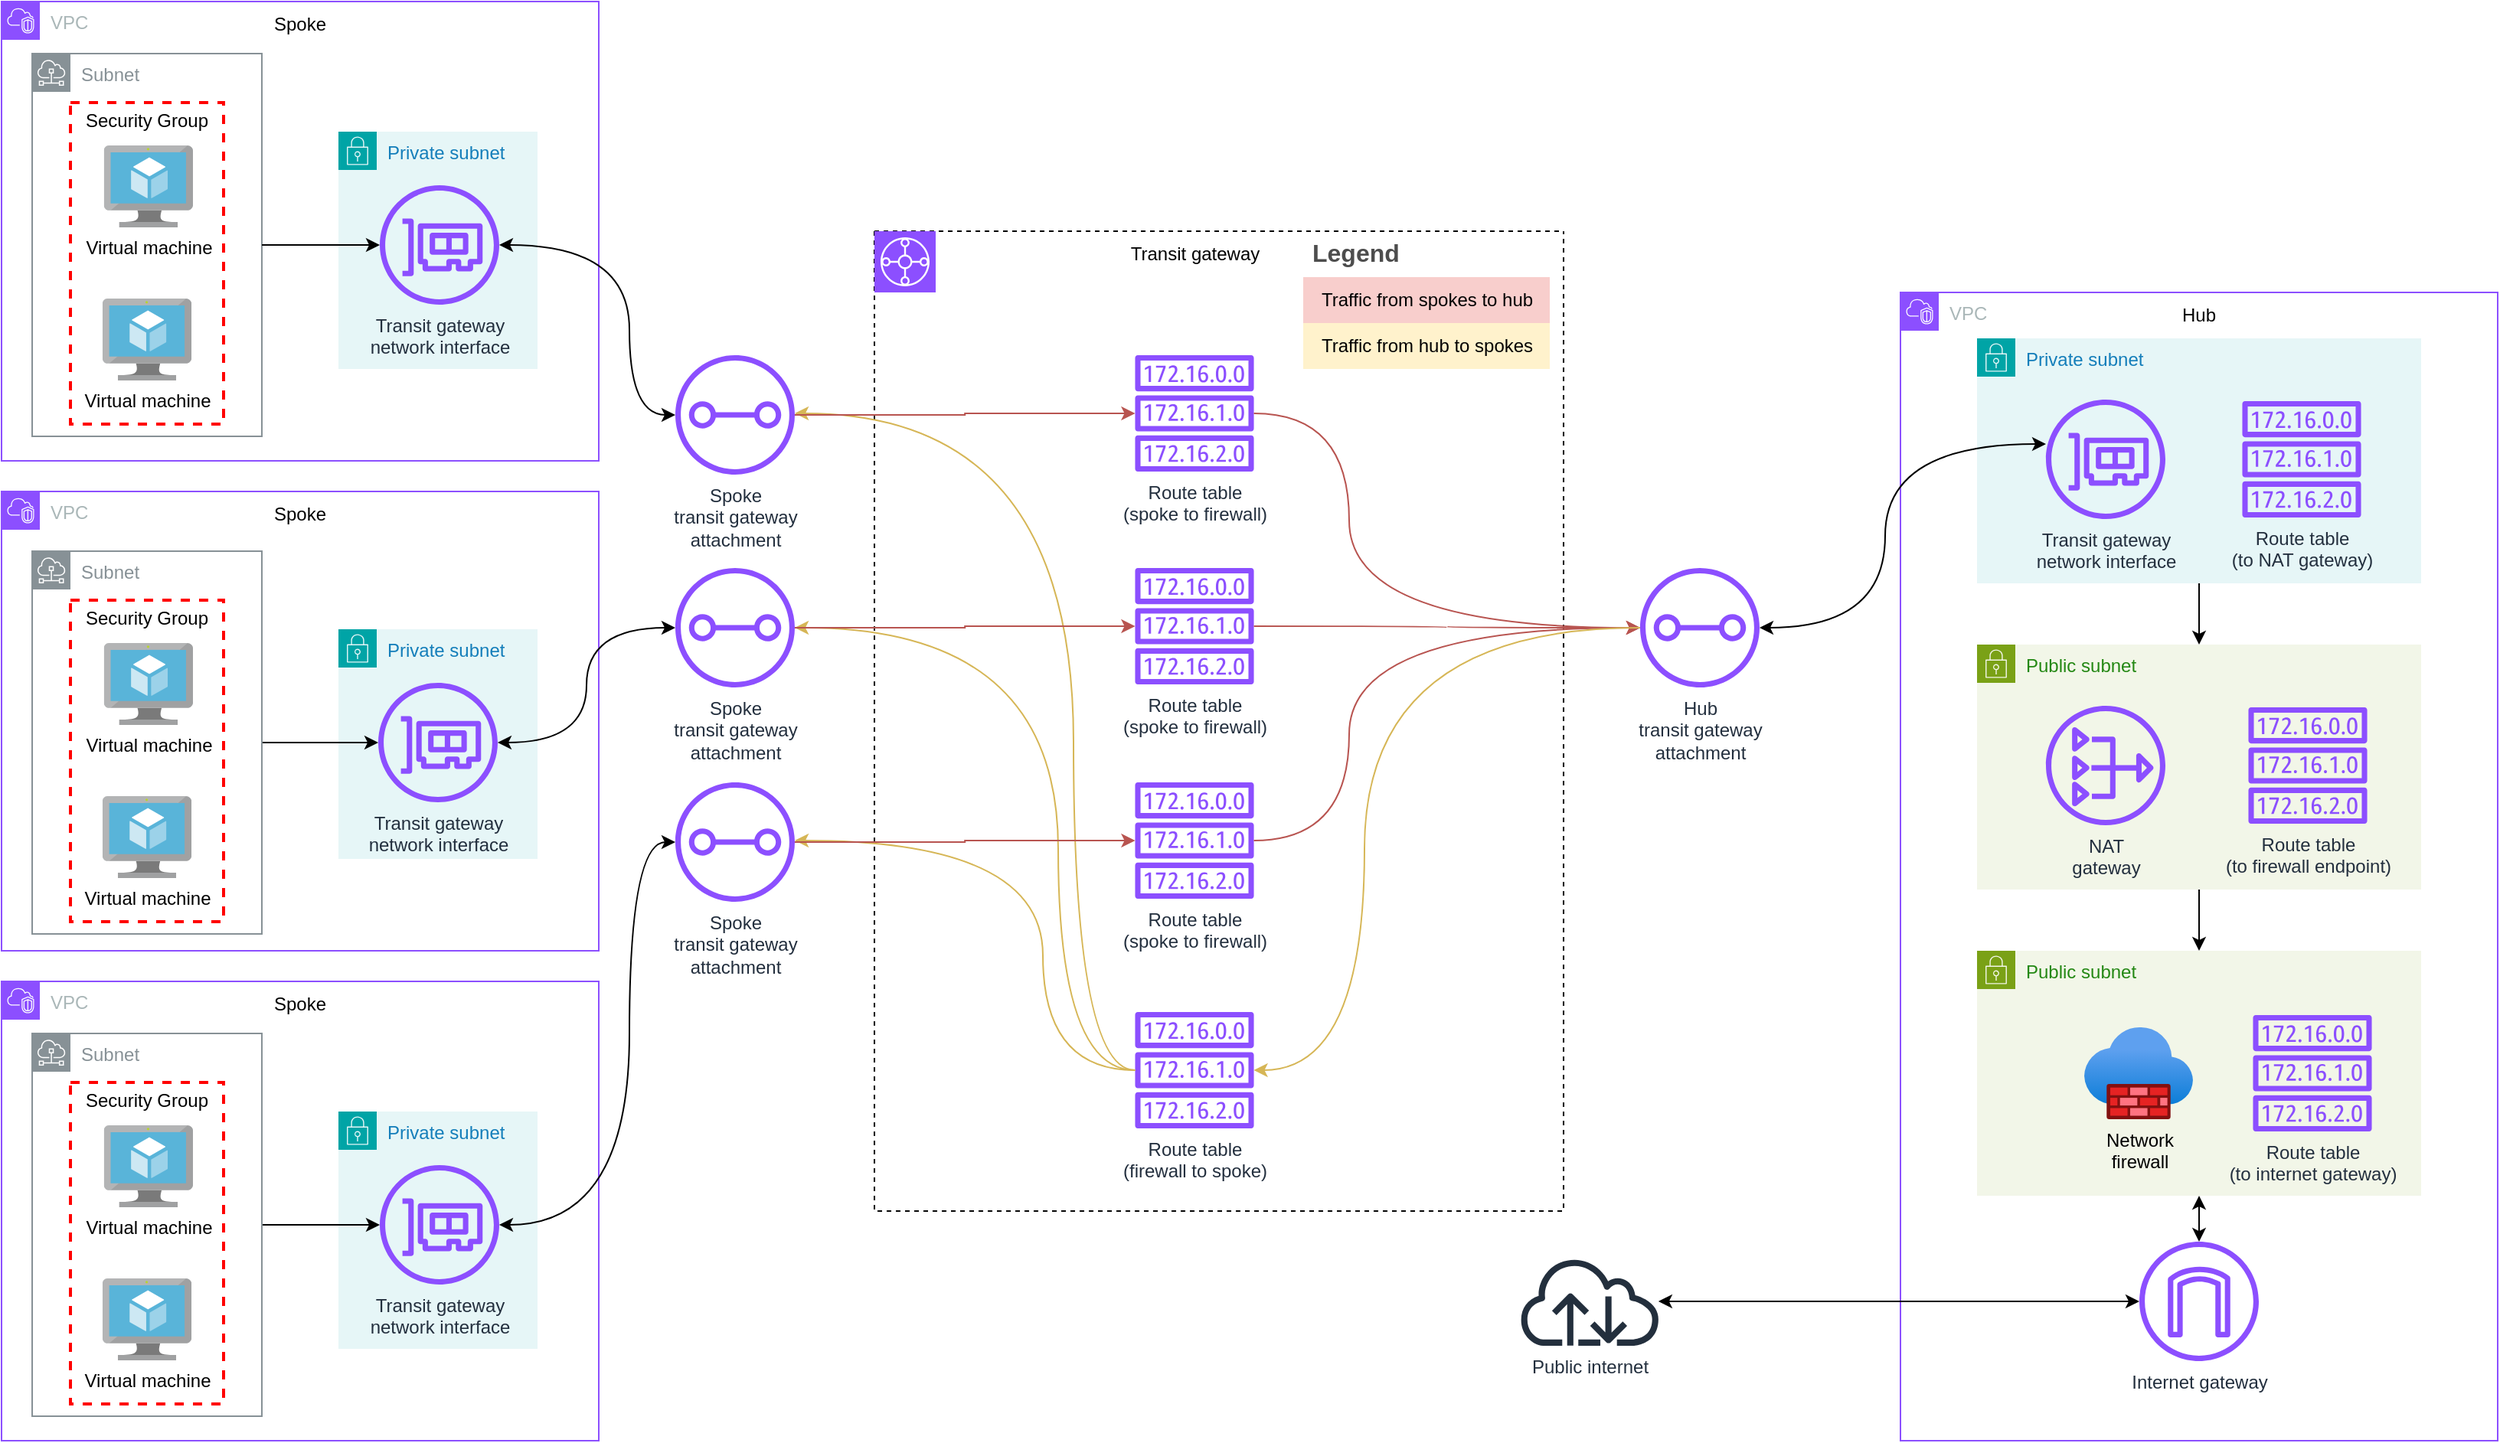 <mxfile version="26.1.1">
  <diagram name="Page-1" id="fFQ6WQgZWspTpNPEQZPx">
    <mxGraphModel dx="1793" dy="936" grid="1" gridSize="10" guides="1" tooltips="1" connect="1" arrows="1" fold="1" page="1" pageScale="1" pageWidth="850" pageHeight="1100" math="0" shadow="0">
      <root>
        <mxCell id="0" />
        <mxCell id="1" parent="0" />
        <mxCell id="U5_Onp9Ch5R1h0iRhutX-193" value="VPC" style="points=[[0,0],[0.25,0],[0.5,0],[0.75,0],[1,0],[1,0.25],[1,0.5],[1,0.75],[1,1],[0.75,1],[0.5,1],[0.25,1],[0,1],[0,0.75],[0,0.5],[0,0.25]];outlineConnect=0;gradientColor=none;html=1;whiteSpace=wrap;fontSize=12;fontStyle=0;container=1;pointerEvents=0;collapsible=0;recursiveResize=0;shape=mxgraph.aws4.group;grIcon=mxgraph.aws4.group_vpc2;strokeColor=#8C4FFF;fillColor=none;verticalAlign=top;align=left;spacingLeft=30;fontColor=#AAB7B8;dashed=0;" parent="1" vertex="1">
          <mxGeometry x="30" y="30" width="390" height="300" as="geometry" />
        </mxCell>
        <mxCell id="U5_Onp9Ch5R1h0iRhutX-197" value="Subnet" style="sketch=0;outlineConnect=0;gradientColor=none;html=1;whiteSpace=wrap;fontSize=12;fontStyle=0;shape=mxgraph.aws4.group;grIcon=mxgraph.aws4.group_subnet;strokeColor=#879196;fillColor=none;verticalAlign=top;align=left;spacingLeft=30;fontColor=#879196;dashed=0;container=1;" parent="U5_Onp9Ch5R1h0iRhutX-193" vertex="1">
          <mxGeometry x="20" y="34" width="150" height="250" as="geometry" />
        </mxCell>
        <mxCell id="U5_Onp9Ch5R1h0iRhutX-198" value="Security Group" style="fontStyle=0;verticalAlign=top;align=center;spacingTop=-2;fillColor=none;rounded=0;whiteSpace=wrap;html=1;strokeColor=#FF0000;strokeWidth=2;dashed=1;container=0;collapsible=0;expand=0;recursiveResize=0;" parent="U5_Onp9Ch5R1h0iRhutX-197" vertex="1">
          <mxGeometry x="25" y="32" width="100" height="210" as="geometry" />
        </mxCell>
        <mxCell id="U5_Onp9Ch5R1h0iRhutX-196" value="&lt;div&gt;Virtual machine&lt;/div&gt;" style="image;sketch=0;aspect=fixed;html=1;points=[];align=center;fontSize=12;image=img/lib/mscae/Virtual_Machine.svg;" parent="U5_Onp9Ch5R1h0iRhutX-197" vertex="1">
          <mxGeometry x="46.862" y="59.999" width="58.14" height="53.488" as="geometry" />
        </mxCell>
        <mxCell id="U5_Onp9Ch5R1h0iRhutX-195" value="&lt;div&gt;Virtual machine&lt;/div&gt;" style="image;sketch=0;aspect=fixed;html=1;points=[];align=center;fontSize=12;image=img/lib/mscae/Virtual_Machine.svg;" parent="U5_Onp9Ch5R1h0iRhutX-197" vertex="1">
          <mxGeometry x="45.932" y="159.998" width="58.14" height="53.488" as="geometry" />
        </mxCell>
        <mxCell id="LJ91YOR7zUgHexyTRzu9-1" value="Spoke" style="text;html=1;align=center;verticalAlign=middle;whiteSpace=wrap;rounded=0;" vertex="1" parent="U5_Onp9Ch5R1h0iRhutX-193">
          <mxGeometry x="165" width="60" height="30" as="geometry" />
        </mxCell>
        <mxCell id="LJ91YOR7zUgHexyTRzu9-83" value="Private subnet" style="points=[[0,0],[0.25,0],[0.5,0],[0.75,0],[1,0],[1,0.25],[1,0.5],[1,0.75],[1,1],[0.75,1],[0.5,1],[0.25,1],[0,1],[0,0.75],[0,0.5],[0,0.25]];outlineConnect=0;gradientColor=none;html=1;whiteSpace=wrap;fontSize=12;fontStyle=0;container=1;pointerEvents=0;collapsible=0;recursiveResize=0;shape=mxgraph.aws4.group;grIcon=mxgraph.aws4.group_security_group;grStroke=0;strokeColor=#00A4A6;fillColor=#E6F6F7;verticalAlign=top;align=left;spacingLeft=30;fontColor=#147EBA;dashed=0;" vertex="1" parent="U5_Onp9Ch5R1h0iRhutX-193">
          <mxGeometry x="220" y="85" width="130" height="155" as="geometry" />
        </mxCell>
        <mxCell id="LJ91YOR7zUgHexyTRzu9-84" value="&lt;div&gt;Transit gateway&lt;/div&gt;&lt;div&gt;network interface&lt;/div&gt;" style="sketch=0;outlineConnect=0;fontColor=#232F3E;gradientColor=none;fillColor=#8C4FFF;strokeColor=none;dashed=0;verticalLabelPosition=bottom;verticalAlign=top;align=center;html=1;fontSize=12;fontStyle=0;aspect=fixed;pointerEvents=1;shape=mxgraph.aws4.elastic_network_interface;" vertex="1" parent="LJ91YOR7zUgHexyTRzu9-83">
          <mxGeometry x="27" y="35" width="78" height="78" as="geometry" />
        </mxCell>
        <mxCell id="LJ91YOR7zUgHexyTRzu9-132" style="edgeStyle=orthogonalEdgeStyle;rounded=0;orthogonalLoop=1;jettySize=auto;html=1;" edge="1" parent="U5_Onp9Ch5R1h0iRhutX-193" source="U5_Onp9Ch5R1h0iRhutX-197" target="LJ91YOR7zUgHexyTRzu9-84">
          <mxGeometry relative="1" as="geometry" />
        </mxCell>
        <mxCell id="U5_Onp9Ch5R1h0iRhutX-237" value="VPC" style="points=[[0,0],[0.25,0],[0.5,0],[0.75,0],[1,0],[1,0.25],[1,0.5],[1,0.75],[1,1],[0.75,1],[0.5,1],[0.25,1],[0,1],[0,0.75],[0,0.5],[0,0.25]];outlineConnect=0;gradientColor=none;html=1;whiteSpace=wrap;fontSize=12;fontStyle=0;container=1;pointerEvents=0;collapsible=0;recursiveResize=0;shape=mxgraph.aws4.group;grIcon=mxgraph.aws4.group_vpc2;strokeColor=#8C4FFF;fillColor=none;verticalAlign=top;align=left;spacingLeft=30;fontColor=#AAB7B8;dashed=0;" parent="1" vertex="1">
          <mxGeometry x="30" y="350" width="390" height="300" as="geometry" />
        </mxCell>
        <mxCell id="LJ91YOR7zUgHexyTRzu9-3" value="Spoke" style="text;html=1;align=center;verticalAlign=middle;whiteSpace=wrap;rounded=0;" vertex="1" parent="U5_Onp9Ch5R1h0iRhutX-237">
          <mxGeometry x="165" width="60" height="30" as="geometry" />
        </mxCell>
        <mxCell id="LJ91YOR7zUgHexyTRzu9-86" value="Private subnet" style="points=[[0,0],[0.25,0],[0.5,0],[0.75,0],[1,0],[1,0.25],[1,0.5],[1,0.75],[1,1],[0.75,1],[0.5,1],[0.25,1],[0,1],[0,0.75],[0,0.5],[0,0.25]];outlineConnect=0;gradientColor=none;html=1;whiteSpace=wrap;fontSize=12;fontStyle=0;container=1;pointerEvents=0;collapsible=0;recursiveResize=0;shape=mxgraph.aws4.group;grIcon=mxgraph.aws4.group_security_group;grStroke=0;strokeColor=#00A4A6;fillColor=#E6F6F7;verticalAlign=top;align=left;spacingLeft=30;fontColor=#147EBA;dashed=0;" vertex="1" parent="U5_Onp9Ch5R1h0iRhutX-237">
          <mxGeometry x="220" y="90" width="130" height="150" as="geometry" />
        </mxCell>
        <mxCell id="LJ91YOR7zUgHexyTRzu9-87" value="&lt;div&gt;Transit gateway&lt;/div&gt;&lt;div&gt;network interface&lt;/div&gt;" style="sketch=0;outlineConnect=0;fontColor=#232F3E;gradientColor=none;fillColor=#8C4FFF;strokeColor=none;dashed=0;verticalLabelPosition=bottom;verticalAlign=top;align=center;html=1;fontSize=12;fontStyle=0;aspect=fixed;pointerEvents=1;shape=mxgraph.aws4.elastic_network_interface;" vertex="1" parent="LJ91YOR7zUgHexyTRzu9-86">
          <mxGeometry x="26" y="35" width="78" height="78" as="geometry" />
        </mxCell>
        <mxCell id="LJ91YOR7zUgHexyTRzu9-133" style="edgeStyle=orthogonalEdgeStyle;rounded=0;orthogonalLoop=1;jettySize=auto;html=1;" edge="1" parent="U5_Onp9Ch5R1h0iRhutX-237" source="LJ91YOR7zUgHexyTRzu9-124" target="LJ91YOR7zUgHexyTRzu9-87">
          <mxGeometry relative="1" as="geometry" />
        </mxCell>
        <mxCell id="LJ91YOR7zUgHexyTRzu9-124" value="Subnet" style="sketch=0;outlineConnect=0;gradientColor=none;html=1;whiteSpace=wrap;fontSize=12;fontStyle=0;shape=mxgraph.aws4.group;grIcon=mxgraph.aws4.group_subnet;strokeColor=#879196;fillColor=none;verticalAlign=top;align=left;spacingLeft=30;fontColor=#879196;dashed=0;container=1;" vertex="1" parent="U5_Onp9Ch5R1h0iRhutX-237">
          <mxGeometry x="20" y="39" width="150" height="250" as="geometry" />
        </mxCell>
        <mxCell id="LJ91YOR7zUgHexyTRzu9-125" value="Security Group" style="fontStyle=0;verticalAlign=top;align=center;spacingTop=-2;fillColor=none;rounded=0;whiteSpace=wrap;html=1;strokeColor=#FF0000;strokeWidth=2;dashed=1;container=0;collapsible=0;expand=0;recursiveResize=0;" vertex="1" parent="LJ91YOR7zUgHexyTRzu9-124">
          <mxGeometry x="25" y="32" width="100" height="210" as="geometry" />
        </mxCell>
        <mxCell id="LJ91YOR7zUgHexyTRzu9-126" value="&lt;div&gt;Virtual machine&lt;/div&gt;" style="image;sketch=0;aspect=fixed;html=1;points=[];align=center;fontSize=12;image=img/lib/mscae/Virtual_Machine.svg;" vertex="1" parent="LJ91YOR7zUgHexyTRzu9-124">
          <mxGeometry x="46.862" y="59.999" width="58.14" height="53.488" as="geometry" />
        </mxCell>
        <mxCell id="LJ91YOR7zUgHexyTRzu9-127" value="&lt;div&gt;Virtual machine&lt;/div&gt;" style="image;sketch=0;aspect=fixed;html=1;points=[];align=center;fontSize=12;image=img/lib/mscae/Virtual_Machine.svg;" vertex="1" parent="LJ91YOR7zUgHexyTRzu9-124">
          <mxGeometry x="45.932" y="159.998" width="58.14" height="53.488" as="geometry" />
        </mxCell>
        <mxCell id="U5_Onp9Ch5R1h0iRhutX-245" value="VPC" style="points=[[0,0],[0.25,0],[0.5,0],[0.75,0],[1,0],[1,0.25],[1,0.5],[1,0.75],[1,1],[0.75,1],[0.5,1],[0.25,1],[0,1],[0,0.75],[0,0.5],[0,0.25]];outlineConnect=0;gradientColor=none;html=1;whiteSpace=wrap;fontSize=12;fontStyle=0;container=1;pointerEvents=0;collapsible=0;recursiveResize=0;shape=mxgraph.aws4.group;grIcon=mxgraph.aws4.group_vpc2;strokeColor=#8C4FFF;fillColor=none;verticalAlign=top;align=left;spacingLeft=30;fontColor=#AAB7B8;dashed=0;" parent="1" vertex="1">
          <mxGeometry x="30" y="670" width="390" height="300" as="geometry" />
        </mxCell>
        <mxCell id="LJ91YOR7zUgHexyTRzu9-4" value="Spoke" style="text;html=1;align=center;verticalAlign=middle;whiteSpace=wrap;rounded=0;" vertex="1" parent="U5_Onp9Ch5R1h0iRhutX-245">
          <mxGeometry x="165" width="60" height="30" as="geometry" />
        </mxCell>
        <mxCell id="LJ91YOR7zUgHexyTRzu9-88" value="Private subnet" style="points=[[0,0],[0.25,0],[0.5,0],[0.75,0],[1,0],[1,0.25],[1,0.5],[1,0.75],[1,1],[0.75,1],[0.5,1],[0.25,1],[0,1],[0,0.75],[0,0.5],[0,0.25]];outlineConnect=0;gradientColor=none;html=1;whiteSpace=wrap;fontSize=12;fontStyle=0;container=1;pointerEvents=0;collapsible=0;recursiveResize=0;shape=mxgraph.aws4.group;grIcon=mxgraph.aws4.group_security_group;grStroke=0;strokeColor=#00A4A6;fillColor=#E6F6F7;verticalAlign=top;align=left;spacingLeft=30;fontColor=#147EBA;dashed=0;" vertex="1" parent="U5_Onp9Ch5R1h0iRhutX-245">
          <mxGeometry x="220" y="85" width="130" height="155" as="geometry" />
        </mxCell>
        <mxCell id="LJ91YOR7zUgHexyTRzu9-89" value="&lt;div&gt;Transit gateway&lt;/div&gt;&lt;div&gt;network interface&lt;/div&gt;" style="sketch=0;outlineConnect=0;fontColor=#232F3E;gradientColor=none;fillColor=#8C4FFF;strokeColor=none;dashed=0;verticalLabelPosition=bottom;verticalAlign=top;align=center;html=1;fontSize=12;fontStyle=0;aspect=fixed;pointerEvents=1;shape=mxgraph.aws4.elastic_network_interface;" vertex="1" parent="LJ91YOR7zUgHexyTRzu9-88">
          <mxGeometry x="27" y="35" width="78" height="78" as="geometry" />
        </mxCell>
        <mxCell id="LJ91YOR7zUgHexyTRzu9-134" style="edgeStyle=orthogonalEdgeStyle;rounded=0;orthogonalLoop=1;jettySize=auto;html=1;" edge="1" parent="U5_Onp9Ch5R1h0iRhutX-245" source="LJ91YOR7zUgHexyTRzu9-128" target="LJ91YOR7zUgHexyTRzu9-89">
          <mxGeometry relative="1" as="geometry" />
        </mxCell>
        <mxCell id="LJ91YOR7zUgHexyTRzu9-128" value="Subnet" style="sketch=0;outlineConnect=0;gradientColor=none;html=1;whiteSpace=wrap;fontSize=12;fontStyle=0;shape=mxgraph.aws4.group;grIcon=mxgraph.aws4.group_subnet;strokeColor=#879196;fillColor=none;verticalAlign=top;align=left;spacingLeft=30;fontColor=#879196;dashed=0;container=1;" vertex="1" parent="U5_Onp9Ch5R1h0iRhutX-245">
          <mxGeometry x="20" y="34" width="150" height="250" as="geometry" />
        </mxCell>
        <mxCell id="LJ91YOR7zUgHexyTRzu9-129" value="Security Group" style="fontStyle=0;verticalAlign=top;align=center;spacingTop=-2;fillColor=none;rounded=0;whiteSpace=wrap;html=1;strokeColor=#FF0000;strokeWidth=2;dashed=1;container=0;collapsible=0;expand=0;recursiveResize=0;" vertex="1" parent="LJ91YOR7zUgHexyTRzu9-128">
          <mxGeometry x="25" y="32" width="100" height="210" as="geometry" />
        </mxCell>
        <mxCell id="LJ91YOR7zUgHexyTRzu9-130" value="&lt;div&gt;Virtual machine&lt;/div&gt;" style="image;sketch=0;aspect=fixed;html=1;points=[];align=center;fontSize=12;image=img/lib/mscae/Virtual_Machine.svg;" vertex="1" parent="LJ91YOR7zUgHexyTRzu9-128">
          <mxGeometry x="46.862" y="59.999" width="58.14" height="53.488" as="geometry" />
        </mxCell>
        <mxCell id="LJ91YOR7zUgHexyTRzu9-131" value="&lt;div&gt;Virtual machine&lt;/div&gt;" style="image;sketch=0;aspect=fixed;html=1;points=[];align=center;fontSize=12;image=img/lib/mscae/Virtual_Machine.svg;" vertex="1" parent="LJ91YOR7zUgHexyTRzu9-128">
          <mxGeometry x="45.932" y="159.998" width="58.14" height="53.488" as="geometry" />
        </mxCell>
        <mxCell id="LJ91YOR7zUgHexyTRzu9-92" style="edgeStyle=orthogonalEdgeStyle;rounded=0;orthogonalLoop=1;jettySize=auto;html=1;curved=1;startArrow=classic;startFill=1;" edge="1" parent="1" source="LJ91YOR7zUgHexyTRzu9-84" target="LJ91YOR7zUgHexyTRzu9-85">
          <mxGeometry relative="1" as="geometry">
            <Array as="points">
              <mxPoint x="440" y="189" />
              <mxPoint x="440" y="300" />
            </Array>
          </mxGeometry>
        </mxCell>
        <mxCell id="LJ91YOR7zUgHexyTRzu9-94" style="edgeStyle=orthogonalEdgeStyle;rounded=0;orthogonalLoop=1;jettySize=auto;html=1;curved=1;startArrow=classic;startFill=1;" edge="1" parent="1" source="LJ91YOR7zUgHexyTRzu9-87" target="LJ91YOR7zUgHexyTRzu9-90">
          <mxGeometry relative="1" as="geometry" />
        </mxCell>
        <mxCell id="LJ91YOR7zUgHexyTRzu9-96" style="edgeStyle=orthogonalEdgeStyle;rounded=0;orthogonalLoop=1;jettySize=auto;html=1;curved=1;startArrow=classic;startFill=1;" edge="1" parent="1" source="LJ91YOR7zUgHexyTRzu9-89" target="LJ91YOR7zUgHexyTRzu9-91">
          <mxGeometry relative="1" as="geometry">
            <Array as="points">
              <mxPoint x="440" y="829" />
              <mxPoint x="440" y="579" />
            </Array>
          </mxGeometry>
        </mxCell>
        <mxCell id="LJ91YOR7zUgHexyTRzu9-58" value="" style="swimlane;startSize=0;dashed=1;" vertex="1" parent="1">
          <mxGeometry x="600" y="180" width="450" height="640" as="geometry" />
        </mxCell>
        <mxCell id="LJ91YOR7zUgHexyTRzu9-51" value="" style="sketch=0;points=[[0,0,0],[0.25,0,0],[0.5,0,0],[0.75,0,0],[1,0,0],[0,1,0],[0.25,1,0],[0.5,1,0],[0.75,1,0],[1,1,0],[0,0.25,0],[0,0.5,0],[0,0.75,0],[1,0.25,0],[1,0.5,0],[1,0.75,0]];outlineConnect=0;fontColor=#232F3E;fillColor=#8C4FFF;strokeColor=#ffffff;dashed=0;verticalLabelPosition=bottom;verticalAlign=top;align=center;html=1;fontSize=12;fontStyle=0;aspect=fixed;shape=mxgraph.aws4.resourceIcon;resIcon=mxgraph.aws4.transit_gateway;" vertex="1" parent="LJ91YOR7zUgHexyTRzu9-58">
          <mxGeometry width="40" height="40" as="geometry" />
        </mxCell>
        <mxCell id="LJ91YOR7zUgHexyTRzu9-60" value="&lt;div&gt;Route table&lt;/div&gt;&lt;div&gt;(firewall to spoke)&lt;/div&gt;" style="sketch=0;outlineConnect=0;fontColor=#232F3E;gradientColor=none;fillColor=#8C4FFF;strokeColor=none;dashed=0;verticalLabelPosition=bottom;verticalAlign=top;align=center;html=1;fontSize=12;fontStyle=0;aspect=fixed;pointerEvents=1;shape=mxgraph.aws4.route_table;" vertex="1" parent="LJ91YOR7zUgHexyTRzu9-58">
          <mxGeometry x="170" y="510" width="78" height="76" as="geometry" />
        </mxCell>
        <mxCell id="LJ91YOR7zUgHexyTRzu9-22" value="&lt;div&gt;Route table&lt;/div&gt;&lt;div&gt;(spoke to firewall)&lt;/div&gt;" style="sketch=0;outlineConnect=0;fontColor=#232F3E;gradientColor=none;fillColor=#8C4FFF;strokeColor=none;dashed=0;verticalLabelPosition=bottom;verticalAlign=top;align=center;html=1;fontSize=12;fontStyle=0;aspect=fixed;pointerEvents=1;shape=mxgraph.aws4.route_table;" vertex="1" parent="LJ91YOR7zUgHexyTRzu9-58">
          <mxGeometry x="170" y="81" width="78" height="76" as="geometry" />
        </mxCell>
        <mxCell id="LJ91YOR7zUgHexyTRzu9-80" value="&lt;div&gt;Route table&lt;/div&gt;&lt;div&gt;(spoke to firewall)&lt;/div&gt;" style="sketch=0;outlineConnect=0;fontColor=#232F3E;gradientColor=none;fillColor=#8C4FFF;strokeColor=none;dashed=0;verticalLabelPosition=bottom;verticalAlign=top;align=center;html=1;fontSize=12;fontStyle=0;aspect=fixed;pointerEvents=1;shape=mxgraph.aws4.route_table;" vertex="1" parent="LJ91YOR7zUgHexyTRzu9-58">
          <mxGeometry x="170" y="360" width="78" height="76" as="geometry" />
        </mxCell>
        <mxCell id="LJ91YOR7zUgHexyTRzu9-79" value="&lt;div&gt;Route table&lt;/div&gt;&lt;div&gt;(spoke to firewall)&lt;/div&gt;" style="sketch=0;outlineConnect=0;fontColor=#232F3E;gradientColor=none;fillColor=#8C4FFF;strokeColor=none;dashed=0;verticalLabelPosition=bottom;verticalAlign=top;align=center;html=1;fontSize=12;fontStyle=0;aspect=fixed;pointerEvents=1;shape=mxgraph.aws4.route_table;" vertex="1" parent="LJ91YOR7zUgHexyTRzu9-58">
          <mxGeometry x="170" y="220" width="78" height="76" as="geometry" />
        </mxCell>
        <mxCell id="LJ91YOR7zUgHexyTRzu9-135" value="Transit gateway" style="text;html=1;align=center;verticalAlign=middle;resizable=0;points=[];autosize=1;strokeColor=none;fillColor=none;" vertex="1" parent="LJ91YOR7zUgHexyTRzu9-58">
          <mxGeometry x="154" width="110" height="30" as="geometry" />
        </mxCell>
        <mxCell id="LJ91YOR7zUgHexyTRzu9-136" value="Legend" style="shape=table;startSize=30;container=1;collapsible=0;childLayout=tableLayout;fontSize=16;align=left;verticalAlign=top;fillColor=none;strokeColor=none;fontColor=#4D4D4D;fontStyle=1;spacingLeft=6;spacing=0;resizable=0;" vertex="1" parent="LJ91YOR7zUgHexyTRzu9-58">
          <mxGeometry x="280" width="161" height="90" as="geometry" />
        </mxCell>
        <mxCell id="LJ91YOR7zUgHexyTRzu9-137" value="" style="shape=tableRow;horizontal=0;startSize=0;swimlaneHead=0;swimlaneBody=0;strokeColor=inherit;top=0;left=0;bottom=0;right=0;collapsible=0;dropTarget=0;fillColor=none;points=[[0,0.5],[1,0.5]];portConstraint=eastwest;fontSize=12;" vertex="1" parent="LJ91YOR7zUgHexyTRzu9-136">
          <mxGeometry y="30" width="161" height="30" as="geometry" />
        </mxCell>
        <mxCell id="LJ91YOR7zUgHexyTRzu9-138" value="Traffic from spokes to hub" style="shape=partialRectangle;html=1;whiteSpace=wrap;connectable=0;strokeColor=#b85450;overflow=hidden;fillColor=#f8cecc;top=0;left=0;bottom=0;right=0;pointerEvents=1;fontSize=12;align=left;spacingLeft=10;spacingRight=4;" vertex="1" parent="LJ91YOR7zUgHexyTRzu9-137">
          <mxGeometry width="161" height="30" as="geometry">
            <mxRectangle width="161" height="30" as="alternateBounds" />
          </mxGeometry>
        </mxCell>
        <mxCell id="LJ91YOR7zUgHexyTRzu9-139" value="" style="shape=tableRow;horizontal=0;startSize=0;swimlaneHead=0;swimlaneBody=0;strokeColor=inherit;top=0;left=0;bottom=0;right=0;collapsible=0;dropTarget=0;fillColor=none;points=[[0,0.5],[1,0.5]];portConstraint=eastwest;fontSize=12;" vertex="1" parent="LJ91YOR7zUgHexyTRzu9-136">
          <mxGeometry y="60" width="161" height="30" as="geometry" />
        </mxCell>
        <mxCell id="LJ91YOR7zUgHexyTRzu9-140" value="Traffic from hub to spokes" style="shape=partialRectangle;html=1;whiteSpace=wrap;connectable=0;strokeColor=#d6b656;overflow=hidden;fillColor=#fff2cc;top=0;left=0;bottom=0;right=0;pointerEvents=1;fontSize=12;align=left;spacingLeft=10;spacingRight=4;" vertex="1" parent="LJ91YOR7zUgHexyTRzu9-139">
          <mxGeometry width="161" height="30" as="geometry">
            <mxRectangle width="161" height="30" as="alternateBounds" />
          </mxGeometry>
        </mxCell>
        <mxCell id="LJ91YOR7zUgHexyTRzu9-49" value="VPC" style="points=[[0,0],[0.25,0],[0.5,0],[0.75,0],[1,0],[1,0.25],[1,0.5],[1,0.75],[1,1],[0.75,1],[0.5,1],[0.25,1],[0,1],[0,0.75],[0,0.5],[0,0.25]];outlineConnect=0;gradientColor=none;html=1;whiteSpace=wrap;fontSize=12;fontStyle=0;container=1;pointerEvents=0;collapsible=0;recursiveResize=0;shape=mxgraph.aws4.group;grIcon=mxgraph.aws4.group_vpc2;strokeColor=#8C4FFF;fillColor=none;verticalAlign=top;align=left;spacingLeft=30;fontColor=#AAB7B8;dashed=0;" vertex="1" parent="1">
          <mxGeometry x="1270" y="220" width="390" height="750" as="geometry" />
        </mxCell>
        <mxCell id="LJ91YOR7zUgHexyTRzu9-115" style="edgeStyle=orthogonalEdgeStyle;rounded=0;orthogonalLoop=1;jettySize=auto;html=1;exitX=0.5;exitY=1;exitDx=0;exitDy=0;" edge="1" parent="LJ91YOR7zUgHexyTRzu9-49" source="LJ91YOR7zUgHexyTRzu9-52" target="LJ91YOR7zUgHexyTRzu9-53">
          <mxGeometry relative="1" as="geometry" />
        </mxCell>
        <mxCell id="LJ91YOR7zUgHexyTRzu9-52" value="Private subnet" style="points=[[0,0],[0.25,0],[0.5,0],[0.75,0],[1,0],[1,0.25],[1,0.5],[1,0.75],[1,1],[0.75,1],[0.5,1],[0.25,1],[0,1],[0,0.75],[0,0.5],[0,0.25]];outlineConnect=0;gradientColor=none;html=1;whiteSpace=wrap;fontSize=12;fontStyle=0;container=1;pointerEvents=0;collapsible=0;recursiveResize=0;shape=mxgraph.aws4.group;grIcon=mxgraph.aws4.group_security_group;grStroke=0;strokeColor=#00A4A6;fillColor=#E6F6F7;verticalAlign=top;align=left;spacingLeft=30;fontColor=#147EBA;dashed=0;" vertex="1" parent="LJ91YOR7zUgHexyTRzu9-49">
          <mxGeometry x="50" y="30" width="290" height="160" as="geometry" />
        </mxCell>
        <mxCell id="LJ91YOR7zUgHexyTRzu9-69" value="&lt;div&gt;Route table&lt;/div&gt;&lt;div&gt;(to NAT gateway)&lt;/div&gt;" style="sketch=0;outlineConnect=0;fontColor=#232F3E;gradientColor=none;fillColor=#8C4FFF;strokeColor=none;dashed=0;verticalLabelPosition=bottom;verticalAlign=top;align=center;html=1;fontSize=12;fontStyle=0;aspect=fixed;pointerEvents=1;shape=mxgraph.aws4.route_table;" vertex="1" parent="LJ91YOR7zUgHexyTRzu9-52">
          <mxGeometry x="173" y="41" width="78" height="76" as="geometry" />
        </mxCell>
        <mxCell id="LJ91YOR7zUgHexyTRzu9-109" value="&lt;div&gt;Transit gateway&lt;/div&gt;&lt;div&gt;network interface&lt;/div&gt;" style="sketch=0;outlineConnect=0;fontColor=#232F3E;gradientColor=none;fillColor=#8C4FFF;strokeColor=none;dashed=0;verticalLabelPosition=bottom;verticalAlign=top;align=center;html=1;fontSize=12;fontStyle=0;aspect=fixed;pointerEvents=1;shape=mxgraph.aws4.elastic_network_interface;" vertex="1" parent="LJ91YOR7zUgHexyTRzu9-52">
          <mxGeometry x="45" y="40" width="78" height="78" as="geometry" />
        </mxCell>
        <mxCell id="LJ91YOR7zUgHexyTRzu9-116" style="edgeStyle=orthogonalEdgeStyle;rounded=0;orthogonalLoop=1;jettySize=auto;html=1;exitX=0.5;exitY=1;exitDx=0;exitDy=0;" edge="1" parent="LJ91YOR7zUgHexyTRzu9-49" source="LJ91YOR7zUgHexyTRzu9-53" target="LJ91YOR7zUgHexyTRzu9-54">
          <mxGeometry relative="1" as="geometry" />
        </mxCell>
        <mxCell id="LJ91YOR7zUgHexyTRzu9-53" value="Public subnet" style="points=[[0,0],[0.25,0],[0.5,0],[0.75,0],[1,0],[1,0.25],[1,0.5],[1,0.75],[1,1],[0.75,1],[0.5,1],[0.25,1],[0,1],[0,0.75],[0,0.5],[0,0.25]];outlineConnect=0;gradientColor=none;html=1;whiteSpace=wrap;fontSize=12;fontStyle=0;container=1;pointerEvents=0;collapsible=0;recursiveResize=0;shape=mxgraph.aws4.group;grIcon=mxgraph.aws4.group_security_group;grStroke=0;strokeColor=#7AA116;fillColor=#F2F6E8;verticalAlign=top;align=left;spacingLeft=30;fontColor=#248814;dashed=0;" vertex="1" parent="LJ91YOR7zUgHexyTRzu9-49">
          <mxGeometry x="50" y="230" width="290" height="160" as="geometry" />
        </mxCell>
        <mxCell id="LJ91YOR7zUgHexyTRzu9-70" value="&lt;div&gt;NAT&lt;/div&gt;&lt;div&gt;gateway&lt;/div&gt;" style="sketch=0;outlineConnect=0;fontColor=#232F3E;gradientColor=none;fillColor=#8C4FFF;strokeColor=none;dashed=0;verticalLabelPosition=bottom;verticalAlign=top;align=center;html=1;fontSize=12;fontStyle=0;aspect=fixed;pointerEvents=1;shape=mxgraph.aws4.nat_gateway;" vertex="1" parent="LJ91YOR7zUgHexyTRzu9-53">
          <mxGeometry x="45" y="40" width="78" height="78" as="geometry" />
        </mxCell>
        <mxCell id="LJ91YOR7zUgHexyTRzu9-71" value="&lt;div&gt;Route table&lt;/div&gt;&lt;div&gt;(to firewall endpoint)&lt;/div&gt;" style="sketch=0;outlineConnect=0;fontColor=#232F3E;gradientColor=none;fillColor=#8C4FFF;strokeColor=none;dashed=0;verticalLabelPosition=bottom;verticalAlign=top;align=center;html=1;fontSize=12;fontStyle=0;aspect=fixed;pointerEvents=1;shape=mxgraph.aws4.route_table;" vertex="1" parent="LJ91YOR7zUgHexyTRzu9-53">
          <mxGeometry x="177" y="41" width="78" height="76" as="geometry" />
        </mxCell>
        <mxCell id="LJ91YOR7zUgHexyTRzu9-151" style="edgeStyle=orthogonalEdgeStyle;rounded=0;orthogonalLoop=1;jettySize=auto;html=1;startArrow=classic;startFill=1;" edge="1" parent="LJ91YOR7zUgHexyTRzu9-49" source="LJ91YOR7zUgHexyTRzu9-54" target="LJ91YOR7zUgHexyTRzu9-117">
          <mxGeometry relative="1" as="geometry" />
        </mxCell>
        <mxCell id="LJ91YOR7zUgHexyTRzu9-54" value="Public subnet" style="points=[[0,0],[0.25,0],[0.5,0],[0.75,0],[1,0],[1,0.25],[1,0.5],[1,0.75],[1,1],[0.75,1],[0.5,1],[0.25,1],[0,1],[0,0.75],[0,0.5],[0,0.25]];outlineConnect=0;gradientColor=none;html=1;whiteSpace=wrap;fontSize=12;fontStyle=0;container=1;pointerEvents=0;collapsible=0;recursiveResize=0;shape=mxgraph.aws4.group;grIcon=mxgraph.aws4.group_security_group;grStroke=0;strokeColor=#7AA116;fillColor=#F2F6E8;verticalAlign=top;align=left;spacingLeft=30;fontColor=#248814;dashed=0;" vertex="1" parent="LJ91YOR7zUgHexyTRzu9-49">
          <mxGeometry x="50" y="430" width="290" height="160" as="geometry" />
        </mxCell>
        <mxCell id="LJ91YOR7zUgHexyTRzu9-55" value="&lt;div&gt;Network&lt;/div&gt;&lt;div&gt;firewall&lt;/div&gt;" style="image;aspect=fixed;html=1;points=[];align=center;fontSize=12;image=img/lib/azure2/networking/Firewalls.svg;labelBackgroundColor=light-dark(#f2f6e8, #ededed);" vertex="1" parent="LJ91YOR7zUgHexyTRzu9-54">
          <mxGeometry x="70" y="50" width="71" height="60" as="geometry" />
        </mxCell>
        <mxCell id="LJ91YOR7zUgHexyTRzu9-72" value="&lt;div&gt;Route table&lt;/div&gt;&lt;div&gt;(to internet gateway)&lt;/div&gt;" style="sketch=0;outlineConnect=0;fontColor=#232F3E;gradientColor=none;fillColor=#8C4FFF;strokeColor=none;dashed=0;verticalLabelPosition=bottom;verticalAlign=top;align=center;html=1;fontSize=12;fontStyle=0;aspect=fixed;pointerEvents=1;shape=mxgraph.aws4.route_table;" vertex="1" parent="LJ91YOR7zUgHexyTRzu9-54">
          <mxGeometry x="180" y="42" width="78" height="76" as="geometry" />
        </mxCell>
        <mxCell id="LJ91YOR7zUgHexyTRzu9-149" value="Hub" style="text;html=1;align=center;verticalAlign=middle;whiteSpace=wrap;rounded=0;" vertex="1" parent="LJ91YOR7zUgHexyTRzu9-49">
          <mxGeometry x="165" width="60" height="30" as="geometry" />
        </mxCell>
        <mxCell id="LJ91YOR7zUgHexyTRzu9-117" value="Internet gateway" style="sketch=0;outlineConnect=0;fontColor=#232F3E;gradientColor=none;fillColor=#8C4FFF;strokeColor=none;dashed=0;verticalLabelPosition=bottom;verticalAlign=top;align=center;html=1;fontSize=12;fontStyle=0;aspect=fixed;pointerEvents=1;shape=mxgraph.aws4.internet_gateway;" vertex="1" parent="LJ91YOR7zUgHexyTRzu9-49">
          <mxGeometry x="156" y="620" width="78" height="78" as="geometry" />
        </mxCell>
        <mxCell id="LJ91YOR7zUgHexyTRzu9-110" style="edgeStyle=orthogonalEdgeStyle;rounded=0;orthogonalLoop=1;jettySize=auto;html=1;curved=1;startArrow=classic;startFill=1;" edge="1" parent="1" source="LJ91YOR7zUgHexyTRzu9-64" target="LJ91YOR7zUgHexyTRzu9-109">
          <mxGeometry relative="1" as="geometry">
            <Array as="points">
              <mxPoint x="1260" y="439" />
              <mxPoint x="1260" y="319" />
            </Array>
          </mxGeometry>
        </mxCell>
        <mxCell id="LJ91YOR7zUgHexyTRzu9-120" style="edgeStyle=orthogonalEdgeStyle;rounded=0;orthogonalLoop=1;jettySize=auto;html=1;startArrow=classic;startFill=1;curved=1;" edge="1" parent="1" source="LJ91YOR7zUgHexyTRzu9-117" target="LJ91YOR7zUgHexyTRzu9-119">
          <mxGeometry relative="1" as="geometry" />
        </mxCell>
        <mxCell id="LJ91YOR7zUgHexyTRzu9-119" value="Public internet" style="sketch=0;outlineConnect=0;fontColor=#232F3E;gradientColor=none;fillColor=#232F3D;strokeColor=none;dashed=0;verticalLabelPosition=bottom;verticalAlign=top;align=center;html=1;fontSize=12;fontStyle=0;aspect=fixed;pointerEvents=1;shape=mxgraph.aws4.internet;" vertex="1" parent="1">
          <mxGeometry x="1020" y="850" width="94.25" height="58" as="geometry" />
        </mxCell>
        <mxCell id="LJ91YOR7zUgHexyTRzu9-64" value="&lt;div&gt;Hub&lt;/div&gt;&lt;div&gt;transit gateway&lt;/div&gt;&lt;div&gt;attachment&lt;/div&gt;" style="sketch=0;outlineConnect=0;fontColor=#232F3E;gradientColor=none;fillColor=#8C4FFF;strokeColor=none;dashed=0;verticalLabelPosition=bottom;verticalAlign=top;align=center;html=1;fontSize=12;fontStyle=0;aspect=fixed;pointerEvents=1;shape=mxgraph.aws4.transit_gateway_attachment;" vertex="1" parent="1">
          <mxGeometry x="1100" y="400" width="78" height="78" as="geometry" />
        </mxCell>
        <mxCell id="LJ91YOR7zUgHexyTRzu9-106" style="edgeStyle=orthogonalEdgeStyle;rounded=0;orthogonalLoop=1;jettySize=auto;html=1;curved=1;strokeColor=#b85450;fillColor=#f8cecc;" edge="1" parent="1" source="LJ91YOR7zUgHexyTRzu9-22" target="LJ91YOR7zUgHexyTRzu9-64">
          <mxGeometry relative="1" as="geometry">
            <Array as="points">
              <mxPoint x="910" y="299" />
              <mxPoint x="910" y="439" />
            </Array>
          </mxGeometry>
        </mxCell>
        <mxCell id="LJ91YOR7zUgHexyTRzu9-108" style="edgeStyle=orthogonalEdgeStyle;rounded=0;orthogonalLoop=1;jettySize=auto;html=1;curved=1;fillColor=#f8cecc;strokeColor=#b85450;" edge="1" parent="1" source="LJ91YOR7zUgHexyTRzu9-80" target="LJ91YOR7zUgHexyTRzu9-64">
          <mxGeometry relative="1" as="geometry">
            <Array as="points">
              <mxPoint x="910" y="578" />
              <mxPoint x="910" y="439" />
            </Array>
          </mxGeometry>
        </mxCell>
        <mxCell id="LJ91YOR7zUgHexyTRzu9-107" style="edgeStyle=orthogonalEdgeStyle;rounded=0;orthogonalLoop=1;jettySize=auto;html=1;curved=1;fillColor=#f8cecc;strokeColor=#b85450;" edge="1" parent="1" source="LJ91YOR7zUgHexyTRzu9-79" target="LJ91YOR7zUgHexyTRzu9-64">
          <mxGeometry relative="1" as="geometry" />
        </mxCell>
        <mxCell id="LJ91YOR7zUgHexyTRzu9-111" style="edgeStyle=orthogonalEdgeStyle;rounded=0;orthogonalLoop=1;jettySize=auto;html=1;curved=1;fillColor=#fff2cc;strokeColor=#d6b656;" edge="1" parent="1" source="LJ91YOR7zUgHexyTRzu9-64" target="LJ91YOR7zUgHexyTRzu9-60">
          <mxGeometry relative="1" as="geometry">
            <Array as="points">
              <mxPoint x="920" y="439" />
              <mxPoint x="920" y="728" />
            </Array>
          </mxGeometry>
        </mxCell>
        <mxCell id="LJ91YOR7zUgHexyTRzu9-85" value="&lt;div&gt;Spoke&lt;/div&gt;&lt;div&gt;transit gateway&lt;/div&gt;&lt;div&gt;attachment&lt;/div&gt;" style="sketch=0;outlineConnect=0;fontColor=#232F3E;gradientColor=none;fillColor=#8C4FFF;strokeColor=none;dashed=0;verticalLabelPosition=bottom;verticalAlign=top;align=center;html=1;fontSize=12;fontStyle=0;aspect=fixed;pointerEvents=1;shape=mxgraph.aws4.transit_gateway_attachment;" vertex="1" parent="1">
          <mxGeometry x="470" y="261" width="78" height="78" as="geometry" />
        </mxCell>
        <mxCell id="LJ91YOR7zUgHexyTRzu9-114" style="edgeStyle=orthogonalEdgeStyle;rounded=0;orthogonalLoop=1;jettySize=auto;html=1;curved=1;fillColor=#fff2cc;strokeColor=#d6b656;" edge="1" parent="1" source="LJ91YOR7zUgHexyTRzu9-60" target="LJ91YOR7zUgHexyTRzu9-85">
          <mxGeometry relative="1" as="geometry">
            <Array as="points">
              <mxPoint x="730" y="728" />
              <mxPoint x="730" y="299" />
            </Array>
          </mxGeometry>
        </mxCell>
        <mxCell id="LJ91YOR7zUgHexyTRzu9-102" style="edgeStyle=orthogonalEdgeStyle;rounded=0;orthogonalLoop=1;jettySize=auto;html=1;fontColor=#EA6B66;strokeColor=#b85450;fillColor=#f8cecc;" edge="1" parent="1" source="LJ91YOR7zUgHexyTRzu9-85" target="LJ91YOR7zUgHexyTRzu9-22">
          <mxGeometry relative="1" as="geometry" />
        </mxCell>
        <mxCell id="LJ91YOR7zUgHexyTRzu9-90" value="&lt;div&gt;Spoke&lt;/div&gt;&lt;div&gt;transit gateway&lt;/div&gt;&lt;div&gt;attachment&lt;/div&gt;" style="sketch=0;outlineConnect=0;fontColor=#232F3E;gradientColor=none;fillColor=#8C4FFF;strokeColor=none;dashed=0;verticalLabelPosition=bottom;verticalAlign=top;align=center;html=1;fontSize=12;fontStyle=0;aspect=fixed;pointerEvents=1;shape=mxgraph.aws4.transit_gateway_attachment;" vertex="1" parent="1">
          <mxGeometry x="470" y="400" width="78" height="78" as="geometry" />
        </mxCell>
        <mxCell id="LJ91YOR7zUgHexyTRzu9-113" style="edgeStyle=orthogonalEdgeStyle;rounded=0;orthogonalLoop=1;jettySize=auto;html=1;curved=1;fillColor=#fff2cc;strokeColor=#d6b656;" edge="1" parent="1" source="LJ91YOR7zUgHexyTRzu9-60" target="LJ91YOR7zUgHexyTRzu9-90">
          <mxGeometry relative="1" as="geometry">
            <Array as="points">
              <mxPoint x="720" y="728" />
              <mxPoint x="720" y="439" />
            </Array>
          </mxGeometry>
        </mxCell>
        <mxCell id="LJ91YOR7zUgHexyTRzu9-103" style="edgeStyle=orthogonalEdgeStyle;rounded=0;orthogonalLoop=1;jettySize=auto;html=1;strokeColor=#b85450;fillColor=#f8cecc;" edge="1" parent="1" source="LJ91YOR7zUgHexyTRzu9-90" target="LJ91YOR7zUgHexyTRzu9-79">
          <mxGeometry relative="1" as="geometry" />
        </mxCell>
        <mxCell id="LJ91YOR7zUgHexyTRzu9-91" value="&lt;div&gt;Spoke&lt;/div&gt;&lt;div&gt;transit gateway&lt;/div&gt;&lt;div&gt;attachment&lt;/div&gt;" style="sketch=0;outlineConnect=0;fontColor=#232F3E;gradientColor=none;fillColor=#8C4FFF;strokeColor=none;dashed=0;verticalLabelPosition=bottom;verticalAlign=top;align=center;html=1;fontSize=12;fontStyle=0;aspect=fixed;pointerEvents=1;shape=mxgraph.aws4.transit_gateway_attachment;" vertex="1" parent="1">
          <mxGeometry x="470" y="540" width="78" height="78" as="geometry" />
        </mxCell>
        <mxCell id="LJ91YOR7zUgHexyTRzu9-112" style="edgeStyle=orthogonalEdgeStyle;rounded=0;orthogonalLoop=1;jettySize=auto;html=1;curved=1;fillColor=#fff2cc;strokeColor=#d6b656;" edge="1" parent="1" source="LJ91YOR7zUgHexyTRzu9-60" target="LJ91YOR7zUgHexyTRzu9-91">
          <mxGeometry relative="1" as="geometry">
            <Array as="points">
              <mxPoint x="710" y="728" />
              <mxPoint x="710" y="578" />
            </Array>
          </mxGeometry>
        </mxCell>
        <mxCell id="LJ91YOR7zUgHexyTRzu9-104" style="edgeStyle=orthogonalEdgeStyle;rounded=0;orthogonalLoop=1;jettySize=auto;html=1;fillColor=#f8cecc;strokeColor=#b85450;" edge="1" parent="1" source="LJ91YOR7zUgHexyTRzu9-91" target="LJ91YOR7zUgHexyTRzu9-80">
          <mxGeometry relative="1" as="geometry" />
        </mxCell>
      </root>
    </mxGraphModel>
  </diagram>
</mxfile>
